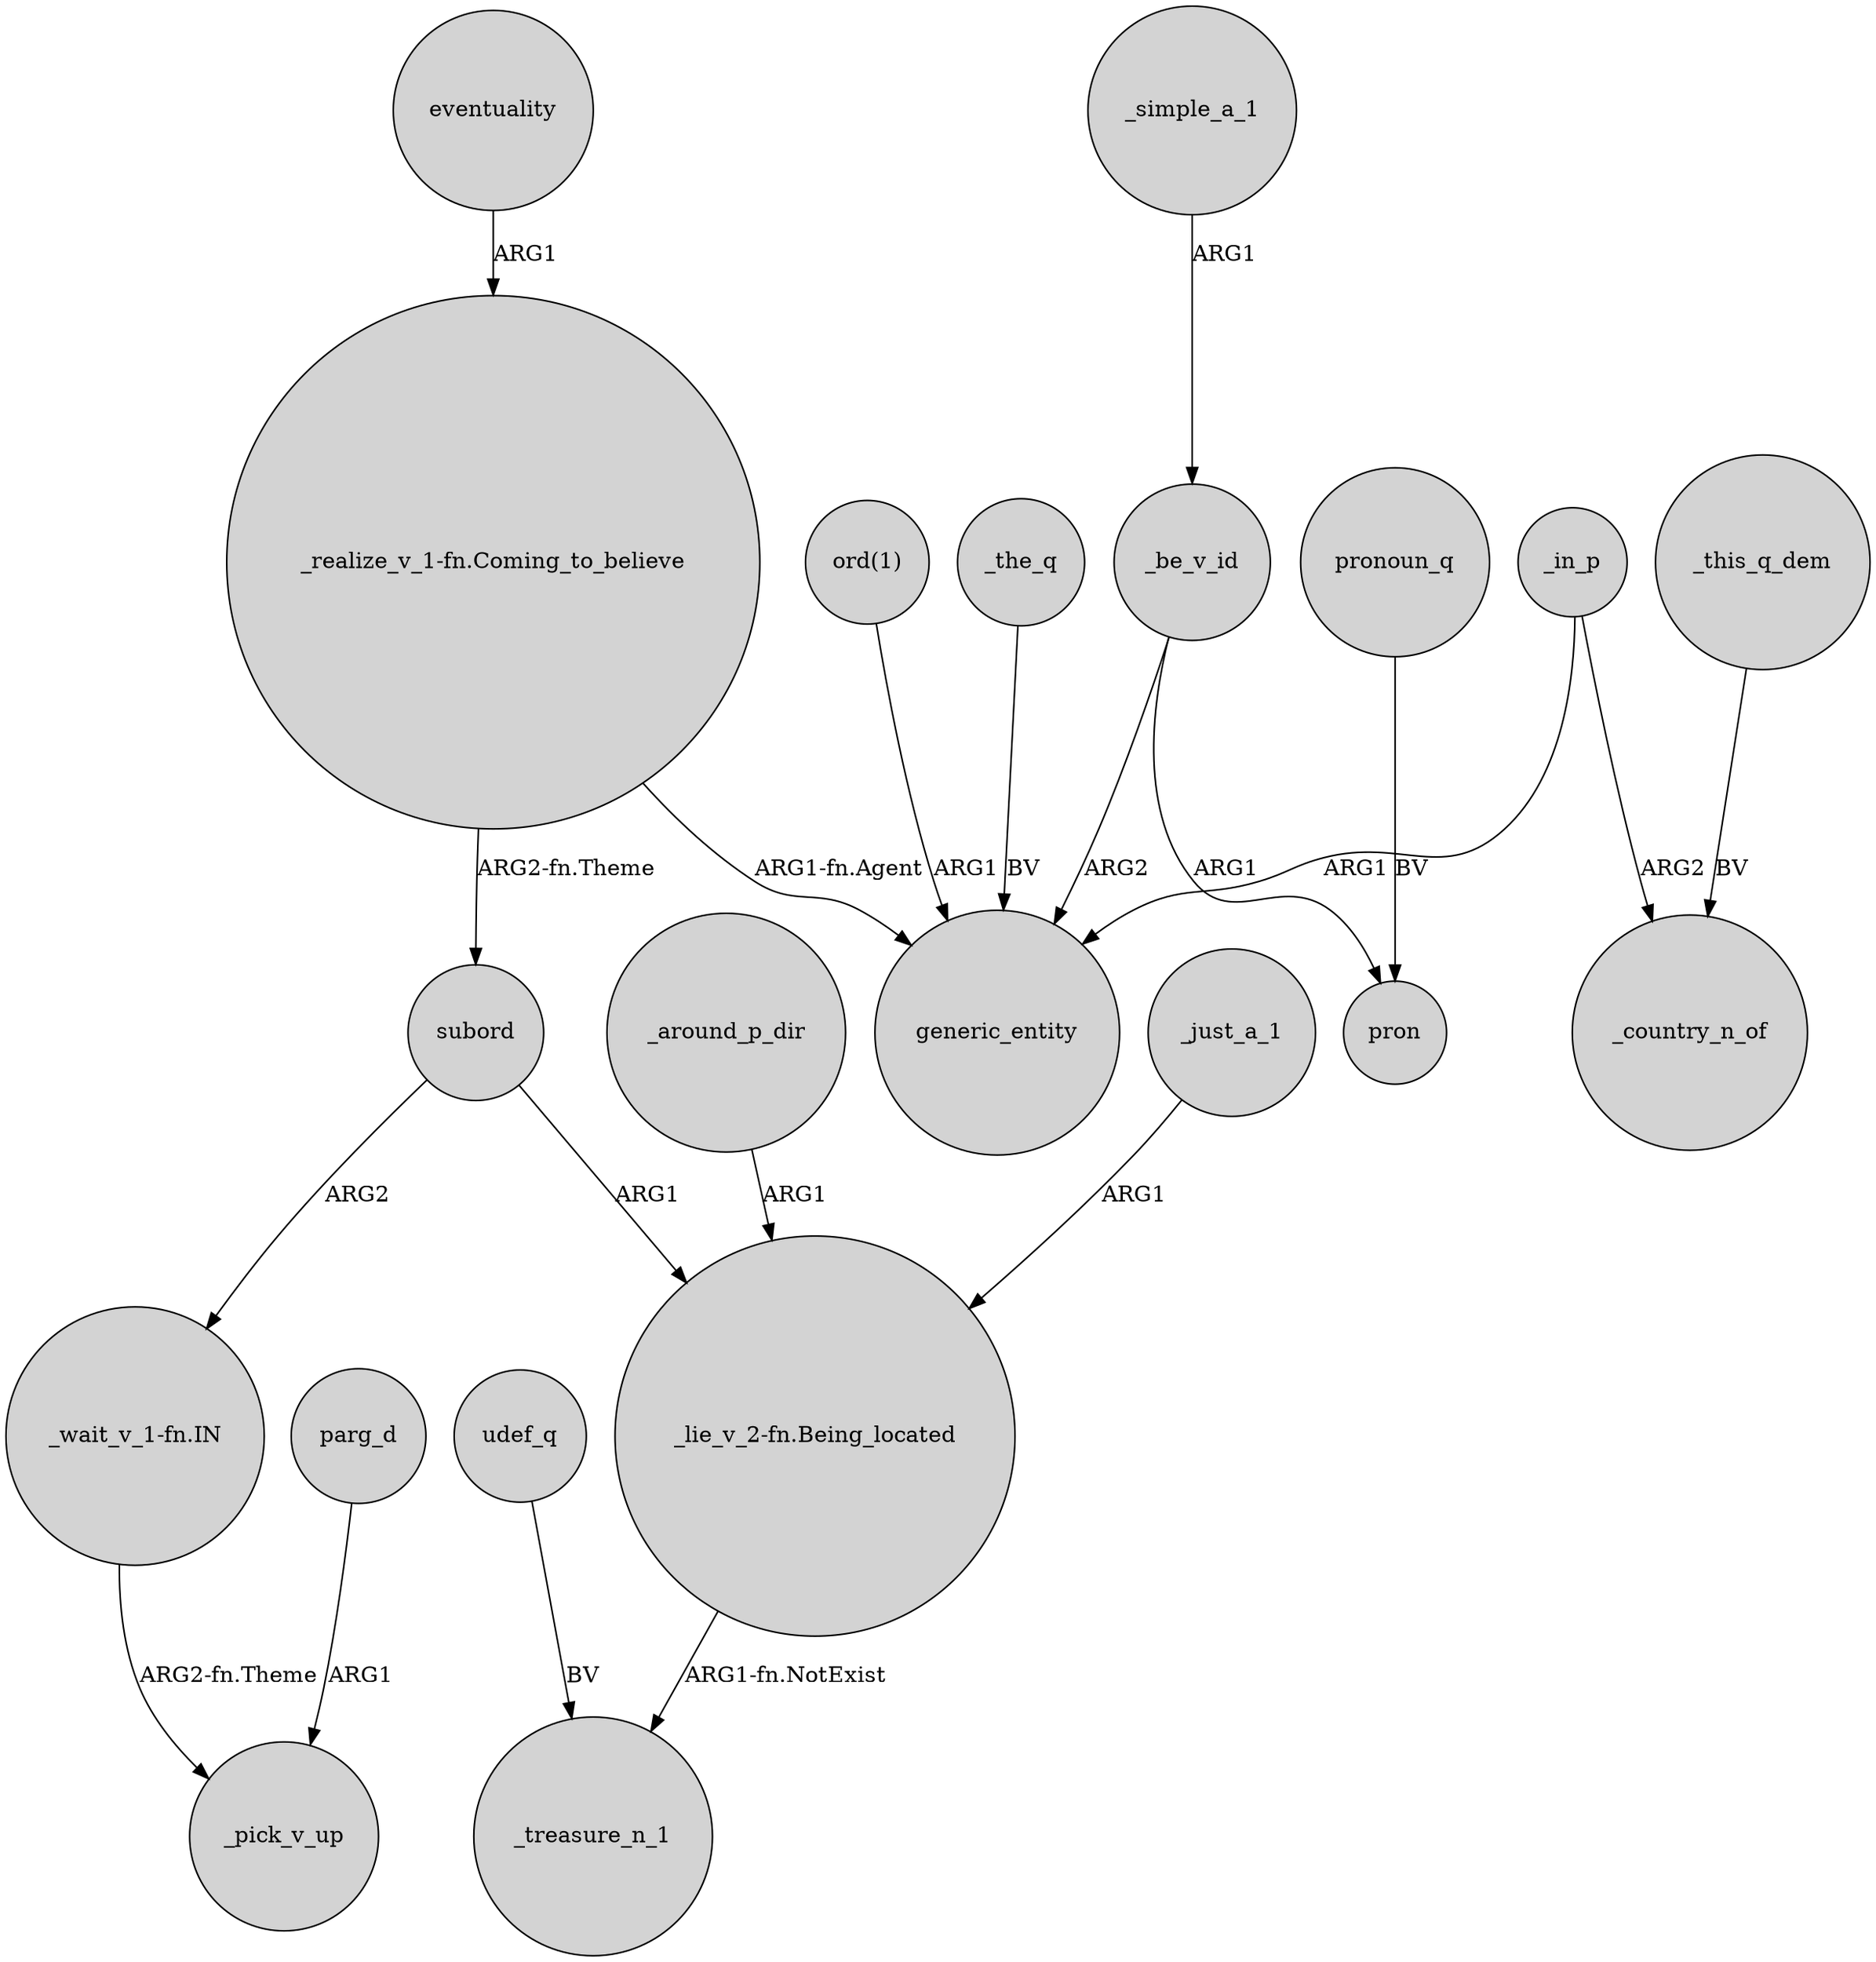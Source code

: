 digraph {
	node [shape=circle style=filled]
	"ord(1)" -> generic_entity [label=ARG1]
	_the_q -> generic_entity [label=BV]
	subord -> "_wait_v_1-fn.IN" [label=ARG2]
	eventuality -> "_realize_v_1-fn.Coming_to_believe" [label=ARG1]
	udef_q -> _treasure_n_1 [label=BV]
	_in_p -> _country_n_of [label=ARG2]
	_this_q_dem -> _country_n_of [label=BV]
	_simple_a_1 -> _be_v_id [label=ARG1]
	"_realize_v_1-fn.Coming_to_believe" -> subord [label="ARG2-fn.Theme"]
	_be_v_id -> pron [label=ARG1]
	parg_d -> _pick_v_up [label=ARG1]
	_be_v_id -> generic_entity [label=ARG2]
	pronoun_q -> pron [label=BV]
	"_wait_v_1-fn.IN" -> _pick_v_up [label="ARG2-fn.Theme"]
	"_realize_v_1-fn.Coming_to_believe" -> generic_entity [label="ARG1-fn.Agent"]
	_around_p_dir -> "_lie_v_2-fn.Being_located" [label=ARG1]
	subord -> "_lie_v_2-fn.Being_located" [label=ARG1]
	"_lie_v_2-fn.Being_located" -> _treasure_n_1 [label="ARG1-fn.NotExist"]
	_in_p -> generic_entity [label=ARG1]
	_just_a_1 -> "_lie_v_2-fn.Being_located" [label=ARG1]
}
